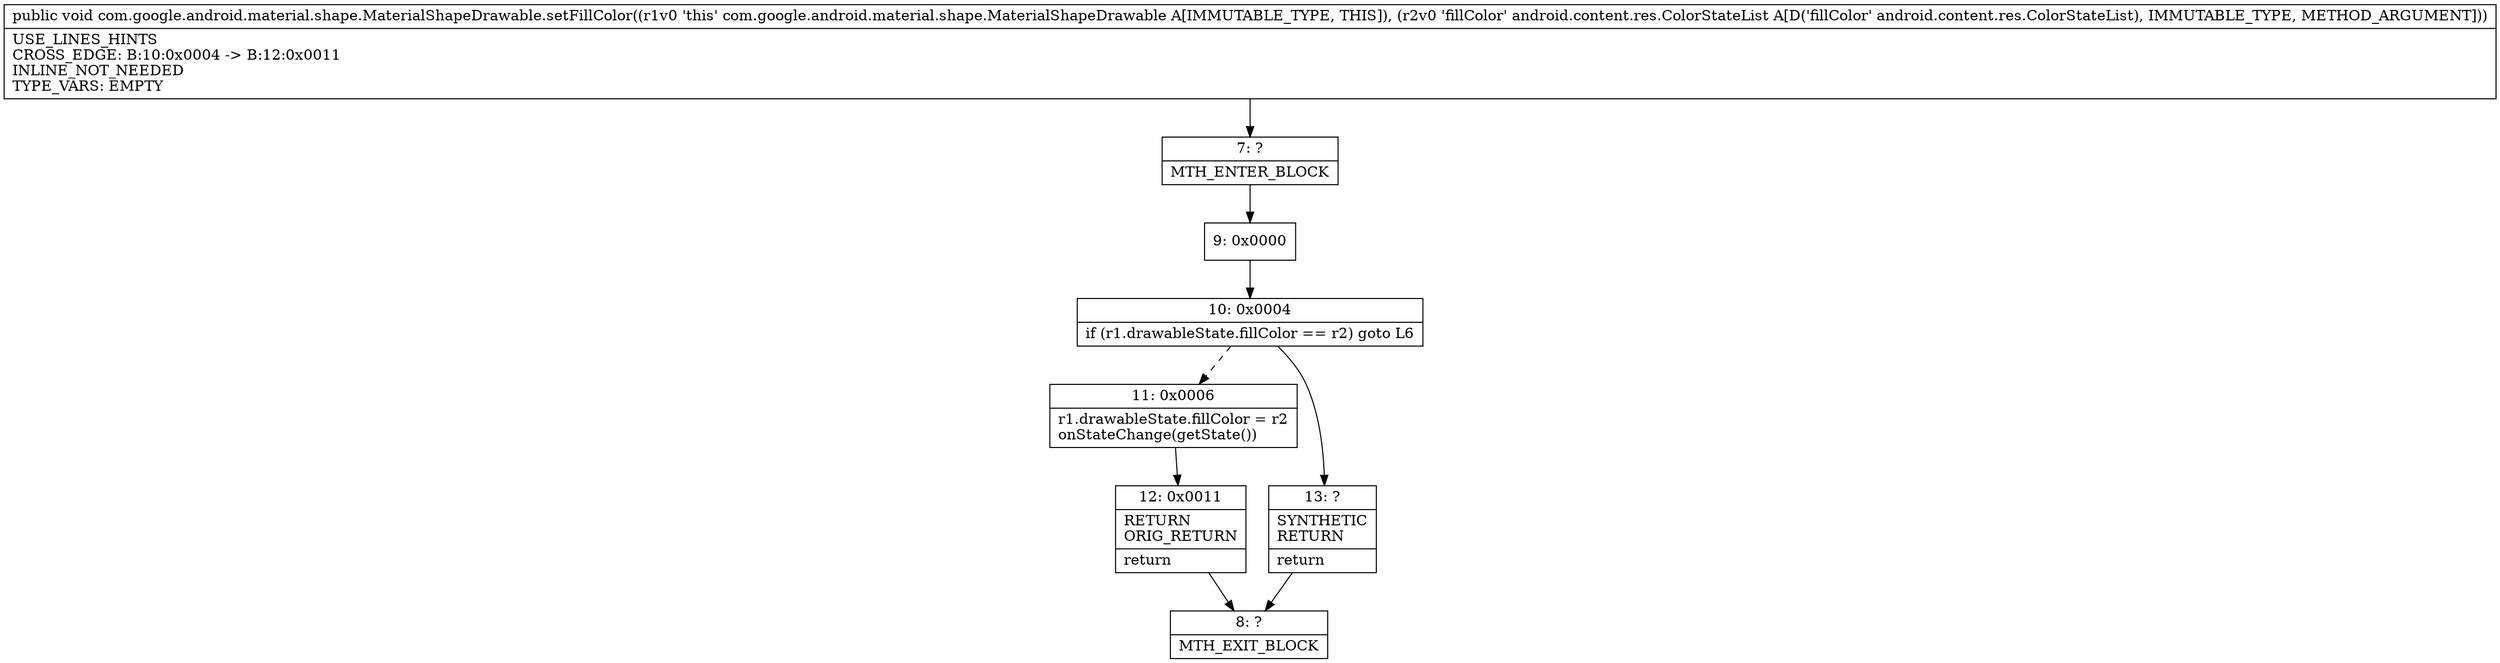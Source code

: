 digraph "CFG forcom.google.android.material.shape.MaterialShapeDrawable.setFillColor(Landroid\/content\/res\/ColorStateList;)V" {
Node_7 [shape=record,label="{7\:\ ?|MTH_ENTER_BLOCK\l}"];
Node_9 [shape=record,label="{9\:\ 0x0000}"];
Node_10 [shape=record,label="{10\:\ 0x0004|if (r1.drawableState.fillColor == r2) goto L6\l}"];
Node_11 [shape=record,label="{11\:\ 0x0006|r1.drawableState.fillColor = r2\lonStateChange(getState())\l}"];
Node_12 [shape=record,label="{12\:\ 0x0011|RETURN\lORIG_RETURN\l|return\l}"];
Node_8 [shape=record,label="{8\:\ ?|MTH_EXIT_BLOCK\l}"];
Node_13 [shape=record,label="{13\:\ ?|SYNTHETIC\lRETURN\l|return\l}"];
MethodNode[shape=record,label="{public void com.google.android.material.shape.MaterialShapeDrawable.setFillColor((r1v0 'this' com.google.android.material.shape.MaterialShapeDrawable A[IMMUTABLE_TYPE, THIS]), (r2v0 'fillColor' android.content.res.ColorStateList A[D('fillColor' android.content.res.ColorStateList), IMMUTABLE_TYPE, METHOD_ARGUMENT]))  | USE_LINES_HINTS\lCROSS_EDGE: B:10:0x0004 \-\> B:12:0x0011\lINLINE_NOT_NEEDED\lTYPE_VARS: EMPTY\l}"];
MethodNode -> Node_7;Node_7 -> Node_9;
Node_9 -> Node_10;
Node_10 -> Node_11[style=dashed];
Node_10 -> Node_13;
Node_11 -> Node_12;
Node_12 -> Node_8;
Node_13 -> Node_8;
}

